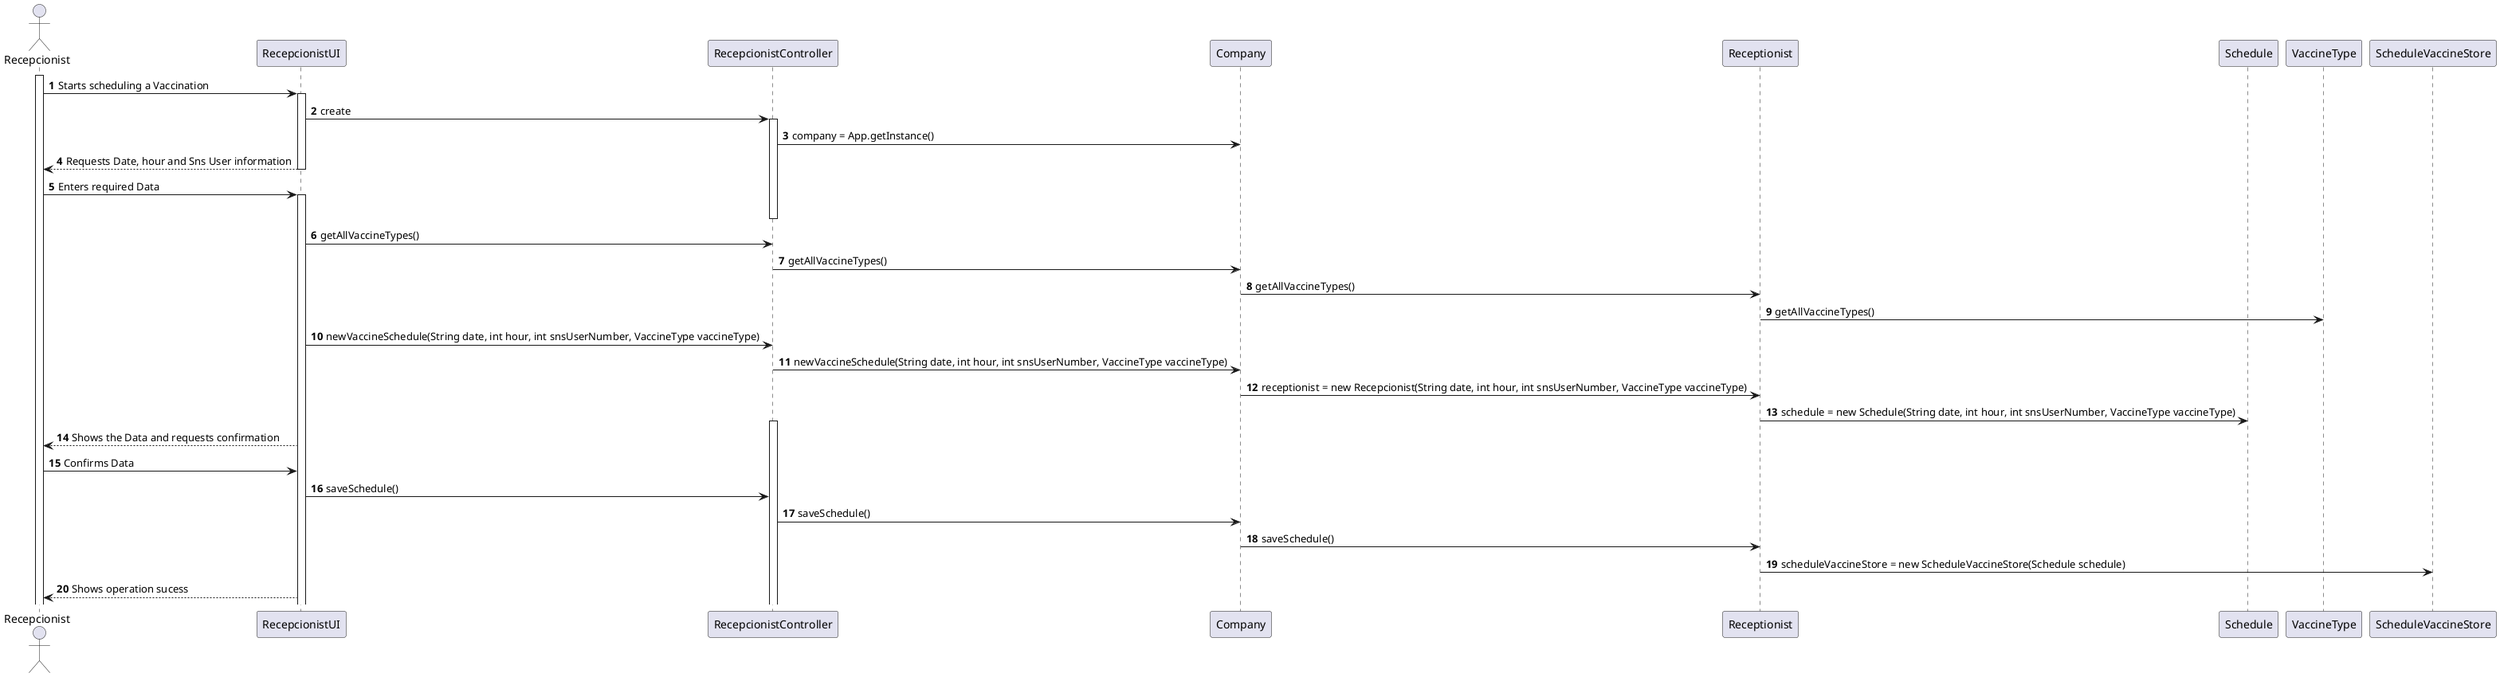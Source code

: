 @startuml US002_SD
'https://plantuml.com/sequence-diagram

autonumber

actor "Recepcionist" as RCP

participant "RecepcionistUI" as UI
participant "RecepcionistController" as CTRL
participant "Company" as Comp
participant "Receptionist" as RECP
participant "Schedule" as SCH
participant "VaccineType" as VT
participant "ScheduleVaccineStore" as SVS


activate RCP
RCP -> UI : Starts scheduling a Vaccination
activate UI
UI -> CTRL : create

activate CTRL

CTRL -> Comp : company = App.getInstance()


UI --> RCP : Requests Date, hour and Sns User information

deactivate UI

RCP -> UI : Enters required Data

activate UI


deactivate CTRL

UI -> CTRL : getAllVaccineTypes()
CTRL -> Comp : getAllVaccineTypes()
Comp -> RECP : getAllVaccineTypes()
RECP -> VT : getAllVaccineTypes()

UI -> CTRL : newVaccineSchedule(String date, int hour, int snsUserNumber, VaccineType vaccineType)
CTRL -> Comp : newVaccineSchedule(String date, int hour, int snsUserNumber, VaccineType vaccineType)
Comp -> RECP : receptionist = new Recepcionist(String date, int hour, int snsUserNumber, VaccineType vaccineType)
RECP -> SCH : schedule = new Schedule(String date, int hour, int snsUserNumber, VaccineType vaccineType)

activate CTRL

UI --> RCP : Shows the Data and requests confirmation

RCP -> UI : Confirms Data
UI -> CTRL : saveSchedule()
CTRL -> Comp : saveSchedule()
Comp -> RECP : saveSchedule()
RECP -> SVS : scheduleVaccineStore = new ScheduleVaccineStore(Schedule schedule)
UI --> RCP : Shows operation sucess


@enduml